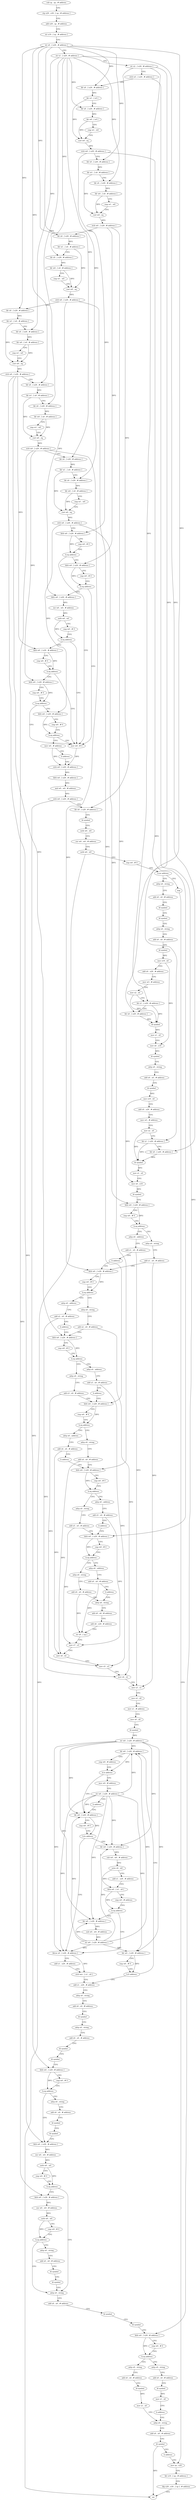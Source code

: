 digraph "func" {
"4362624" [label = "sub sp , sp , # address" ]
"4362628" [label = "stp x29 , x30 , [ sp , # address ]" ]
"4362632" [label = "add x29 , sp , # address" ]
"4362636" [label = "str x19 , [ sp , # address ]" ]
"4362640" [label = "str x0 , [ x29 , # address ]" ]
"4362644" [label = "str x1 , [ x29 , # address ]" ]
"4362648" [label = "str x2 , [ x29 , # address ]" ]
"4362652" [label = "strb w3 , [ x29 , # address ]" ]
"4362656" [label = "ldr x0 , [ x29 , # address ]" ]
"4362660" [label = "ldr w1 , [ x0 ]" ]
"4362664" [label = "ldr x0 , [ x29 , # address ]" ]
"4362668" [label = "ldr w0 , [ x0 ]" ]
"4362672" [label = "cmp w1 , w0" ]
"4362676" [label = "cset w0 , eq" ]
"4362680" [label = "strb w0 , [ x29 , # address ]" ]
"4362684" [label = "ldr x0 , [ x29 , # address ]" ]
"4362688" [label = "ldr w1 , [ x0 , # address ]" ]
"4362692" [label = "ldr x0 , [ x29 , # address ]" ]
"4362696" [label = "ldr w0 , [ x0 , # address ]" ]
"4362700" [label = "cmp w1 , w0" ]
"4362704" [label = "cset w0 , eq" ]
"4362708" [label = "strb w0 , [ x29 , # address ]" ]
"4362712" [label = "ldr x0 , [ x29 , # address ]" ]
"4362716" [label = "ldr w1 , [ x0 , # address ]" ]
"4362720" [label = "ldr x0 , [ x29 , # address ]" ]
"4362724" [label = "ldr w0 , [ x0 , # address ]" ]
"4362728" [label = "cmp w1 , w0" ]
"4362732" [label = "cset w0 , eq" ]
"4362736" [label = "strb w0 , [ x29 , # address ]" ]
"4362740" [label = "ldr x0 , [ x29 , # address ]" ]
"4362744" [label = "ldr w1 , [ x0 , # address ]" ]
"4362748" [label = "ldr x0 , [ x29 , # address ]" ]
"4362752" [label = "ldr w0 , [ x0 , # address ]" ]
"4362756" [label = "cmp w1 , w0" ]
"4362760" [label = "cset w0 , eq" ]
"4362764" [label = "strb w0 , [ x29 , # address ]" ]
"4362768" [label = "ldr x0 , [ x29 , # address ]" ]
"4362772" [label = "ldr w1 , [ x0 , # address ]" ]
"4362776" [label = "ldr x0 , [ x29 , # address ]" ]
"4362780" [label = "ldr w0 , [ x0 , # address ]" ]
"4362784" [label = "cmp w1 , w0" ]
"4362788" [label = "cset w0 , eq" ]
"4362792" [label = "strb w0 , [ x29 , # address ]" ]
"4362796" [label = "ldr x0 , [ x29 , # address ]" ]
"4362800" [label = "ldr w1 , [ x0 , # address ]" ]
"4362804" [label = "ldr x0 , [ x29 , # address ]" ]
"4362808" [label = "ldr w0 , [ x0 , # address ]" ]
"4362812" [label = "cmp w1 , w0" ]
"4362816" [label = "cset w0 , eq" ]
"4362820" [label = "strb w0 , [ x29 , # address ]" ]
"4362824" [label = "ldrb w0 , [ x29 , # address ]" ]
"4362828" [label = "cmp w0 , # 0" ]
"4362832" [label = "b.eq address" ]
"4362912" [label = "mov w0 , # 0" ]
"4362836" [label = "ldrb w0 , [ x29 , # address ]" ]
"4362916" [label = "strb w0 , [ x29 , # address ]" ]
"4362840" [label = "cmp w0 , # 0" ]
"4362844" [label = "b.eq address" ]
"4362848" [label = "ldrb w0 , [ x29 , # address ]" ]
"4363624" [label = "nop" ]
"4363628" [label = "mov sp , x29" ]
"4362960" [label = "adrp x0 , string" ]
"4362964" [label = "add x0 , x0 , # address" ]
"4362968" [label = "bl symbol" ]
"4362972" [label = "bl symbol" ]
"4362976" [label = "adrp x0 , string" ]
"4362980" [label = "add x0 , x0 , # address" ]
"4362984" [label = "bl symbol" ]
"4362988" [label = "mov x19 , x0" ]
"4362992" [label = "add x0 , x29 , # address" ]
"4362996" [label = "mov w3 , # address" ]
"4363000" [label = "mov x2 , x0" ]
"4363004" [label = "ldr x1 , [ x29 , # address ]" ]
"4363008" [label = "ldr x0 , [ x29 , # address ]" ]
"4363012" [label = "bl symbol" ]
"4363016" [label = "mov x1 , x0" ]
"4363020" [label = "mov x0 , x19" ]
"4363024" [label = "bl symbol" ]
"4363028" [label = "adrp x0 , string" ]
"4363032" [label = "add x0 , x0 , # address" ]
"4363036" [label = "bl symbol" ]
"4363040" [label = "mov x19 , x0" ]
"4363044" [label = "add x0 , x29 , # address" ]
"4363048" [label = "mov w3 , # address" ]
"4363052" [label = "mov x2 , x0" ]
"4363056" [label = "ldr x1 , [ x29 , # address ]" ]
"4363060" [label = "ldr x0 , [ x29 , # address ]" ]
"4363064" [label = "bl symbol" ]
"4363068" [label = "mov x1 , x0" ]
"4363072" [label = "mov x0 , x19" ]
"4363076" [label = "bl symbol" ]
"4363080" [label = "ldrb w0 , [ x29 , # address ]" ]
"4363084" [label = "cmp w0 , # 0" ]
"4363088" [label = "b.eq address" ]
"4363104" [label = "adrp x0 , string" ]
"4363092" [label = "adrp x0 , address" ]
"4362852" [label = "eor w0 , w0 , # address" ]
"4362856" [label = "uxtb w0 , w0" ]
"4362860" [label = "cmp w0 , # 0" ]
"4362864" [label = "b.eq address" ]
"4362868" [label = "ldrb w0 , [ x29 , # address ]" ]
"4363108" [label = "add x1 , x0 , # address" ]
"4363112" [label = "ldrb w0 , [ x29 , # address ]" ]
"4363096" [label = "add x1 , x0 , # address" ]
"4363100" [label = "b address" ]
"4362872" [label = "cmp w0 , # 0" ]
"4362876" [label = "b.eq address" ]
"4362880" [label = "ldrb w0 , [ x29 , # address ]" ]
"4363136" [label = "adrp x0 , string" ]
"4363140" [label = "add x2 , x0 , # address" ]
"4363144" [label = "ldrb w0 , [ x29 , # address ]" ]
"4363124" [label = "adrp x0 , address" ]
"4363128" [label = "add x2 , x0 , # address" ]
"4363132" [label = "b address" ]
"4363116" [label = "cmp w0 , # 0" ]
"4363120" [label = "b.eq address" ]
"4362884" [label = "cmp w0 , # 0" ]
"4362888" [label = "b.eq address" ]
"4362892" [label = "ldrb w0 , [ x29 , # address ]" ]
"4363168" [label = "adrp x0 , string" ]
"4363172" [label = "add x3 , x0 , # address" ]
"4363176" [label = "ldrb w0 , [ x29 , # address ]" ]
"4363156" [label = "adrp x0 , address" ]
"4363160" [label = "add x3 , x0 , # address" ]
"4363164" [label = "b address" ]
"4363148" [label = "cmp w0 , # 0" ]
"4363152" [label = "b.eq address" ]
"4362896" [label = "cmp w0 , # 0" ]
"4362900" [label = "b.eq address" ]
"4362904" [label = "mov w0 , # address" ]
"4363200" [label = "adrp x0 , string" ]
"4363204" [label = "add x4 , x0 , # address" ]
"4363208" [label = "ldrb w0 , [ x29 , # address ]" ]
"4363188" [label = "adrp x0 , address" ]
"4363192" [label = "add x4 , x0 , # address" ]
"4363196" [label = "b address" ]
"4363180" [label = "cmp w0 , # 0" ]
"4363184" [label = "b.eq address" ]
"4362908" [label = "b address" ]
"4363232" [label = "adrp x0 , string" ]
"4363236" [label = "add x5 , x0 , # address" ]
"4363240" [label = "ldrb w0 , [ x29 , # address ]" ]
"4363220" [label = "adrp x0 , address" ]
"4363224" [label = "add x5 , x0 , # address" ]
"4363228" [label = "b address" ]
"4363212" [label = "cmp w0 , # 0" ]
"4363216" [label = "b.eq address" ]
"4362920" [label = "ldrb w0 , [ x29 , # address ]" ]
"4362924" [label = "and w0 , w0 , # address" ]
"4362928" [label = "strb w0 , [ x29 , # address ]" ]
"4362932" [label = "ldr x0 , [ x29 , # address ]" ]
"4362936" [label = "bl symbol" ]
"4362940" [label = "uxtb w0 , w0" ]
"4362944" [label = "eor w0 , w0 , # address" ]
"4362948" [label = "uxtb w0 , w0" ]
"4362952" [label = "cmp w0 , # 0" ]
"4362956" [label = "b.ne address" ]
"4363264" [label = "adrp x0 , string" ]
"4363268" [label = "add x0 , x0 , # address" ]
"4363272" [label = "adrp x6 , string" ]
"4363252" [label = "adrp x0 , address" ]
"4363256" [label = "add x0 , x0 , # address" ]
"4363260" [label = "b address" ]
"4363244" [label = "cmp w0 , # 0" ]
"4363248" [label = "b.eq address" ]
"4363428" [label = "add x1 , x29 , # address" ]
"4363432" [label = "adrp x0 , string" ]
"4363436" [label = "add x0 , x0 , # address" ]
"4363440" [label = "bl symbol" ]
"4363444" [label = "adrp x0 , string" ]
"4363448" [label = "add x0 , x0 , # address" ]
"4363452" [label = "bl symbol" ]
"4363456" [label = "bl symbol" ]
"4363460" [label = "ldrb w0 , [ x29 , # address ]" ]
"4363464" [label = "cmp w0 , # 0" ]
"4363468" [label = "b.eq address" ]
"4363488" [label = "ldrb w0 , [ x29 , # address ]" ]
"4363472" [label = "adrp x0 , string" ]
"4363340" [label = "ldr w0 , [ x29 , # address ]" ]
"4363344" [label = "cmp w0 , # address" ]
"4363348" [label = "b.ls address" ]
"4363376" [label = "ldr w0 , [ x29 , # address ]" ]
"4363352" [label = "mov w0 , # address" ]
"4363276" [label = "add x9 , x6 , # address" ]
"4363280" [label = "add x8 , x29 , # address" ]
"4363284" [label = "str x0 , [ sp ]" ]
"4363288" [label = "mov x7 , x5" ]
"4363292" [label = "mov x6 , x4" ]
"4363296" [label = "mov x5 , x3" ]
"4363300" [label = "mov x4 , x2" ]
"4363304" [label = "mov x3 , x1" ]
"4363308" [label = "mov x2 , x9" ]
"4363312" [label = "mov x1 , # address" ]
"4363316" [label = "mov x0 , x8" ]
"4363320" [label = "bl symbol" ]
"4363324" [label = "str w0 , [ x29 , # address ]" ]
"4363328" [label = "ldr w0 , [ x29 , # address ]" ]
"4363332" [label = "cmp w0 , # 0" ]
"4363336" [label = "b.lt address" ]
"4363492" [label = "eor w0 , w0 , # address" ]
"4363496" [label = "uxtb w0 , w0" ]
"4363500" [label = "cmp w0 , # 0" ]
"4363504" [label = "b.eq address" ]
"4363544" [label = "adrp x0 , string" ]
"4363508" [label = "ldrb w0 , [ x29 , # address ]" ]
"4363476" [label = "add x0 , x0 , # address" ]
"4363480" [label = "bl symbol" ]
"4363484" [label = "bl symbol" ]
"4363380" [label = "cmp w0 , # 0" ]
"4363384" [label = "b.le address" ]
"4363416" [label = "ldrsw x0 , [ x29 , # address ]" ]
"4363388" [label = "ldr w0 , [ x29 , # address ]" ]
"4363356" [label = "str w0 , [ x29 , # address ]" ]
"4363360" [label = "b address" ]
"4363548" [label = "add x0 , x0 , # address" ]
"4363552" [label = "bl symbol" ]
"4363556" [label = "bl symbol" ]
"4363560" [label = "ldrb w0 , [ x29 , # address ]" ]
"4363564" [label = "cmp w0 , # 0" ]
"4363568" [label = "b.eq address" ]
"4363592" [label = "adrp x0 , string" ]
"4363572" [label = "adrp x0 , string" ]
"4363512" [label = "eor w0 , w0 , # address" ]
"4363516" [label = "uxtb w0 , w0" ]
"4363520" [label = "cmp w0 , # 0" ]
"4363524" [label = "b.eq address" ]
"4363528" [label = "adrp x0 , string" ]
"4363420" [label = "add x1 , x29 , # address" ]
"4363424" [label = "strb wzr , [ x1 , x0 ]" ]
"4363392" [label = "sub w0 , w0 , # address" ]
"4363396" [label = "sxtw x0 , w0" ]
"4363400" [label = "add x1 , x29 , # address" ]
"4363404" [label = "ldrb w0 , [ x1 , x0 ]" ]
"4363408" [label = "cmp w0 , # address" ]
"4363412" [label = "b.eq address" ]
"4363364" [label = "ldr w0 , [ x29 , # address ]" ]
"4363596" [label = "add x0 , x0 , # address" ]
"4363600" [label = "bl symbol" ]
"4363604" [label = "mov x1 , x0" ]
"4363608" [label = "adrp x0 , string" ]
"4363576" [label = "add x0 , x0 , # address" ]
"4363580" [label = "bl symbol" ]
"4363584" [label = "mov x1 , x0" ]
"4363588" [label = "b address" ]
"4363532" [label = "add x0 , x0 , # address" ]
"4363536" [label = "bl symbol" ]
"4363540" [label = "bl symbol" ]
"4363368" [label = "sub w0 , w0 , # address" ]
"4363372" [label = "str w0 , [ x29 , # address ]" ]
"4363632" [label = "ldr x19 , [ sp , # address ]" ]
"4363636" [label = "ldp x29 , x30 , [ sp ] , # address" ]
"4363640" [label = "ret" ]
"4363612" [label = "add x0 , x0 , # address" ]
"4363616" [label = "bl symbol" ]
"4363620" [label = "b address" ]
"4362624" -> "4362628" [ label = "CFG" ]
"4362628" -> "4362632" [ label = "CFG" ]
"4362632" -> "4362636" [ label = "CFG" ]
"4362636" -> "4362640" [ label = "CFG" ]
"4362640" -> "4362644" [ label = "CFG" ]
"4362640" -> "4362656" [ label = "DFG" ]
"4362640" -> "4362684" [ label = "DFG" ]
"4362640" -> "4362712" [ label = "DFG" ]
"4362640" -> "4362740" [ label = "DFG" ]
"4362640" -> "4362768" [ label = "DFG" ]
"4362640" -> "4362796" [ label = "DFG" ]
"4362640" -> "4363008" [ label = "DFG" ]
"4362644" -> "4362648" [ label = "CFG" ]
"4362644" -> "4362664" [ label = "DFG" ]
"4362644" -> "4362692" [ label = "DFG" ]
"4362644" -> "4362720" [ label = "DFG" ]
"4362644" -> "4362748" [ label = "DFG" ]
"4362644" -> "4362776" [ label = "DFG" ]
"4362644" -> "4362804" [ label = "DFG" ]
"4362644" -> "4363060" [ label = "DFG" ]
"4362648" -> "4362652" [ label = "CFG" ]
"4362648" -> "4362932" [ label = "DFG" ]
"4362648" -> "4363004" [ label = "DFG" ]
"4362648" -> "4363056" [ label = "DFG" ]
"4362652" -> "4362656" [ label = "CFG" ]
"4362652" -> "4363560" [ label = "DFG" ]
"4362656" -> "4362660" [ label = "DFG" ]
"4362660" -> "4362664" [ label = "CFG" ]
"4362660" -> "4362676" [ label = "DFG" ]
"4362664" -> "4362668" [ label = "DFG" ]
"4362668" -> "4362672" [ label = "CFG" ]
"4362668" -> "4362676" [ label = "DFG" ]
"4362672" -> "4362676" [ label = "CFG" ]
"4362676" -> "4362680" [ label = "DFG" ]
"4362680" -> "4362684" [ label = "CFG" ]
"4362680" -> "4362824" [ label = "DFG" ]
"4362680" -> "4363240" [ label = "DFG" ]
"4362684" -> "4362688" [ label = "DFG" ]
"4362688" -> "4362692" [ label = "CFG" ]
"4362688" -> "4362704" [ label = "DFG" ]
"4362692" -> "4362696" [ label = "DFG" ]
"4362696" -> "4362700" [ label = "CFG" ]
"4362696" -> "4362704" [ label = "DFG" ]
"4362700" -> "4362704" [ label = "CFG" ]
"4362704" -> "4362708" [ label = "DFG" ]
"4362708" -> "4362712" [ label = "CFG" ]
"4362708" -> "4362836" [ label = "DFG" ]
"4362708" -> "4363208" [ label = "DFG" ]
"4362712" -> "4362716" [ label = "DFG" ]
"4362716" -> "4362720" [ label = "CFG" ]
"4362716" -> "4362732" [ label = "DFG" ]
"4362720" -> "4362724" [ label = "DFG" ]
"4362724" -> "4362728" [ label = "CFG" ]
"4362724" -> "4362732" [ label = "DFG" ]
"4362728" -> "4362732" [ label = "CFG" ]
"4362732" -> "4362736" [ label = "DFG" ]
"4362736" -> "4362740" [ label = "CFG" ]
"4362736" -> "4362848" [ label = "DFG" ]
"4362736" -> "4363176" [ label = "DFG" ]
"4362740" -> "4362744" [ label = "DFG" ]
"4362744" -> "4362748" [ label = "CFG" ]
"4362744" -> "4362760" [ label = "DFG" ]
"4362748" -> "4362752" [ label = "DFG" ]
"4362752" -> "4362756" [ label = "CFG" ]
"4362752" -> "4362760" [ label = "DFG" ]
"4362756" -> "4362760" [ label = "CFG" ]
"4362760" -> "4362764" [ label = "DFG" ]
"4362764" -> "4362768" [ label = "CFG" ]
"4362764" -> "4362868" [ label = "DFG" ]
"4362764" -> "4363144" [ label = "DFG" ]
"4362764" -> "4363488" [ label = "DFG" ]
"4362768" -> "4362772" [ label = "DFG" ]
"4362772" -> "4362776" [ label = "CFG" ]
"4362772" -> "4362788" [ label = "DFG" ]
"4362776" -> "4362780" [ label = "DFG" ]
"4362780" -> "4362784" [ label = "CFG" ]
"4362780" -> "4362788" [ label = "DFG" ]
"4362784" -> "4362788" [ label = "CFG" ]
"4362788" -> "4362792" [ label = "DFG" ]
"4362792" -> "4362796" [ label = "CFG" ]
"4362792" -> "4362880" [ label = "DFG" ]
"4362792" -> "4363112" [ label = "DFG" ]
"4362792" -> "4363508" [ label = "DFG" ]
"4362796" -> "4362800" [ label = "DFG" ]
"4362800" -> "4362804" [ label = "CFG" ]
"4362800" -> "4362816" [ label = "DFG" ]
"4362804" -> "4362808" [ label = "DFG" ]
"4362808" -> "4362812" [ label = "CFG" ]
"4362808" -> "4362816" [ label = "DFG" ]
"4362812" -> "4362816" [ label = "CFG" ]
"4362816" -> "4362820" [ label = "DFG" ]
"4362820" -> "4362824" [ label = "CFG" ]
"4362820" -> "4363080" [ label = "DFG" ]
"4362820" -> "4362892" [ label = "DFG" ]
"4362824" -> "4362828" [ label = "CFG" ]
"4362824" -> "4362832" [ label = "DFG" ]
"4362828" -> "4362832" [ label = "CFG" ]
"4362832" -> "4362912" [ label = "CFG" ]
"4362832" -> "4362836" [ label = "CFG" ]
"4362912" -> "4362916" [ label = "DFG" ]
"4362836" -> "4362840" [ label = "CFG" ]
"4362836" -> "4362844" [ label = "DFG" ]
"4362916" -> "4362920" [ label = "DFG" ]
"4362840" -> "4362844" [ label = "CFG" ]
"4362844" -> "4362912" [ label = "CFG" ]
"4362844" -> "4362848" [ label = "CFG" ]
"4362848" -> "4362852" [ label = "DFG" ]
"4363624" -> "4363628" [ label = "CFG" ]
"4363628" -> "4363632" [ label = "CFG" ]
"4362960" -> "4362964" [ label = "CFG" ]
"4362964" -> "4362968" [ label = "CFG" ]
"4362968" -> "4362972" [ label = "CFG" ]
"4362972" -> "4362976" [ label = "CFG" ]
"4362976" -> "4362980" [ label = "CFG" ]
"4362980" -> "4362984" [ label = "CFG" ]
"4362984" -> "4362988" [ label = "DFG" ]
"4362988" -> "4362992" [ label = "CFG" ]
"4362988" -> "4363020" [ label = "DFG" ]
"4362992" -> "4362996" [ label = "CFG" ]
"4362996" -> "4363000" [ label = "CFG" ]
"4363000" -> "4363004" [ label = "CFG" ]
"4363000" -> "4363012" [ label = "DFG" ]
"4363004" -> "4363008" [ label = "CFG" ]
"4363004" -> "4363012" [ label = "DFG" ]
"4363008" -> "4363012" [ label = "DFG" ]
"4363012" -> "4363016" [ label = "DFG" ]
"4363016" -> "4363020" [ label = "CFG" ]
"4363020" -> "4363024" [ label = "DFG" ]
"4363024" -> "4363028" [ label = "CFG" ]
"4363028" -> "4363032" [ label = "CFG" ]
"4363032" -> "4363036" [ label = "CFG" ]
"4363036" -> "4363040" [ label = "DFG" ]
"4363040" -> "4363044" [ label = "CFG" ]
"4363040" -> "4363072" [ label = "DFG" ]
"4363044" -> "4363048" [ label = "CFG" ]
"4363048" -> "4363052" [ label = "CFG" ]
"4363052" -> "4363056" [ label = "CFG" ]
"4363052" -> "4363064" [ label = "DFG" ]
"4363056" -> "4363060" [ label = "CFG" ]
"4363056" -> "4363064" [ label = "DFG" ]
"4363060" -> "4363064" [ label = "DFG" ]
"4363064" -> "4363068" [ label = "DFG" ]
"4363068" -> "4363072" [ label = "CFG" ]
"4363072" -> "4363076" [ label = "DFG" ]
"4363076" -> "4363080" [ label = "CFG" ]
"4363080" -> "4363084" [ label = "CFG" ]
"4363080" -> "4363088" [ label = "DFG" ]
"4363084" -> "4363088" [ label = "CFG" ]
"4363088" -> "4363104" [ label = "CFG" ]
"4363088" -> "4363092" [ label = "CFG" ]
"4363104" -> "4363108" [ label = "CFG" ]
"4363092" -> "4363096" [ label = "CFG" ]
"4362852" -> "4362856" [ label = "DFG" ]
"4362856" -> "4362860" [ label = "CFG" ]
"4362856" -> "4362864" [ label = "DFG" ]
"4362860" -> "4362864" [ label = "CFG" ]
"4362864" -> "4362912" [ label = "CFG" ]
"4362864" -> "4362868" [ label = "CFG" ]
"4362868" -> "4362872" [ label = "CFG" ]
"4362868" -> "4362876" [ label = "DFG" ]
"4363108" -> "4363112" [ label = "CFG" ]
"4363108" -> "4363304" [ label = "DFG" ]
"4363112" -> "4363116" [ label = "CFG" ]
"4363112" -> "4363120" [ label = "DFG" ]
"4363096" -> "4363100" [ label = "CFG" ]
"4363096" -> "4363304" [ label = "DFG" ]
"4363100" -> "4363112" [ label = "CFG" ]
"4362872" -> "4362876" [ label = "CFG" ]
"4362876" -> "4362912" [ label = "CFG" ]
"4362876" -> "4362880" [ label = "CFG" ]
"4362880" -> "4362884" [ label = "CFG" ]
"4362880" -> "4362888" [ label = "DFG" ]
"4363136" -> "4363140" [ label = "CFG" ]
"4363140" -> "4363144" [ label = "CFG" ]
"4363140" -> "4363300" [ label = "DFG" ]
"4363144" -> "4363148" [ label = "CFG" ]
"4363144" -> "4363152" [ label = "DFG" ]
"4363124" -> "4363128" [ label = "CFG" ]
"4363128" -> "4363132" [ label = "CFG" ]
"4363128" -> "4363300" [ label = "DFG" ]
"4363132" -> "4363144" [ label = "CFG" ]
"4363116" -> "4363120" [ label = "CFG" ]
"4363120" -> "4363136" [ label = "CFG" ]
"4363120" -> "4363124" [ label = "CFG" ]
"4362884" -> "4362888" [ label = "CFG" ]
"4362888" -> "4362912" [ label = "CFG" ]
"4362888" -> "4362892" [ label = "CFG" ]
"4362892" -> "4362896" [ label = "CFG" ]
"4362892" -> "4362900" [ label = "DFG" ]
"4363168" -> "4363172" [ label = "CFG" ]
"4363172" -> "4363176" [ label = "CFG" ]
"4363172" -> "4363296" [ label = "DFG" ]
"4363176" -> "4363180" [ label = "CFG" ]
"4363176" -> "4363184" [ label = "DFG" ]
"4363156" -> "4363160" [ label = "CFG" ]
"4363160" -> "4363164" [ label = "CFG" ]
"4363160" -> "4363296" [ label = "DFG" ]
"4363164" -> "4363176" [ label = "CFG" ]
"4363148" -> "4363152" [ label = "CFG" ]
"4363152" -> "4363168" [ label = "CFG" ]
"4363152" -> "4363156" [ label = "CFG" ]
"4362896" -> "4362900" [ label = "CFG" ]
"4362900" -> "4362912" [ label = "CFG" ]
"4362900" -> "4362904" [ label = "CFG" ]
"4362904" -> "4362908" [ label = "CFG" ]
"4362904" -> "4362916" [ label = "DFG" ]
"4363200" -> "4363204" [ label = "CFG" ]
"4363204" -> "4363208" [ label = "CFG" ]
"4363204" -> "4363292" [ label = "DFG" ]
"4363208" -> "4363212" [ label = "CFG" ]
"4363208" -> "4363216" [ label = "DFG" ]
"4363188" -> "4363192" [ label = "CFG" ]
"4363192" -> "4363196" [ label = "CFG" ]
"4363192" -> "4363292" [ label = "DFG" ]
"4363196" -> "4363208" [ label = "CFG" ]
"4363180" -> "4363184" [ label = "CFG" ]
"4363184" -> "4363200" [ label = "CFG" ]
"4363184" -> "4363188" [ label = "CFG" ]
"4362908" -> "4362916" [ label = "CFG" ]
"4363232" -> "4363236" [ label = "CFG" ]
"4363236" -> "4363240" [ label = "CFG" ]
"4363236" -> "4363288" [ label = "DFG" ]
"4363240" -> "4363244" [ label = "CFG" ]
"4363240" -> "4363248" [ label = "DFG" ]
"4363220" -> "4363224" [ label = "CFG" ]
"4363224" -> "4363228" [ label = "CFG" ]
"4363224" -> "4363288" [ label = "DFG" ]
"4363228" -> "4363240" [ label = "CFG" ]
"4363212" -> "4363216" [ label = "CFG" ]
"4363216" -> "4363232" [ label = "CFG" ]
"4363216" -> "4363220" [ label = "CFG" ]
"4362920" -> "4362924" [ label = "DFG" ]
"4362924" -> "4362928" [ label = "DFG" ]
"4362928" -> "4362932" [ label = "CFG" ]
"4362928" -> "4363460" [ label = "DFG" ]
"4362932" -> "4362936" [ label = "CFG" ]
"4362936" -> "4362940" [ label = "CFG" ]
"4362940" -> "4362944" [ label = "CFG" ]
"4362944" -> "4362948" [ label = "CFG" ]
"4362948" -> "4362952" [ label = "CFG" ]
"4362948" -> "4363640" [ label = "DFG" ]
"4362952" -> "4362956" [ label = "CFG" ]
"4362956" -> "4363624" [ label = "CFG" ]
"4362956" -> "4362960" [ label = "CFG" ]
"4363264" -> "4363268" [ label = "CFG" ]
"4363268" -> "4363272" [ label = "CFG" ]
"4363268" -> "4363284" [ label = "DFG" ]
"4363272" -> "4363276" [ label = "CFG" ]
"4363252" -> "4363256" [ label = "CFG" ]
"4363256" -> "4363260" [ label = "CFG" ]
"4363256" -> "4363284" [ label = "DFG" ]
"4363260" -> "4363272" [ label = "CFG" ]
"4363244" -> "4363248" [ label = "CFG" ]
"4363248" -> "4363264" [ label = "CFG" ]
"4363248" -> "4363252" [ label = "CFG" ]
"4363428" -> "4363432" [ label = "CFG" ]
"4363432" -> "4363436" [ label = "CFG" ]
"4363436" -> "4363440" [ label = "CFG" ]
"4363440" -> "4363444" [ label = "CFG" ]
"4363444" -> "4363448" [ label = "CFG" ]
"4363448" -> "4363452" [ label = "CFG" ]
"4363452" -> "4363456" [ label = "CFG" ]
"4363456" -> "4363460" [ label = "CFG" ]
"4363460" -> "4363464" [ label = "CFG" ]
"4363460" -> "4363468" [ label = "DFG" ]
"4363464" -> "4363468" [ label = "CFG" ]
"4363468" -> "4363488" [ label = "CFG" ]
"4363468" -> "4363472" [ label = "CFG" ]
"4363488" -> "4363492" [ label = "DFG" ]
"4363472" -> "4363476" [ label = "CFG" ]
"4363340" -> "4363344" [ label = "CFG" ]
"4363340" -> "4363348" [ label = "DFG" ]
"4363344" -> "4363348" [ label = "CFG" ]
"4363348" -> "4363376" [ label = "CFG" ]
"4363348" -> "4363352" [ label = "CFG" ]
"4363376" -> "4363380" [ label = "CFG" ]
"4363376" -> "4363384" [ label = "DFG" ]
"4363352" -> "4363356" [ label = "CFG" ]
"4363276" -> "4363280" [ label = "CFG" ]
"4363280" -> "4363284" [ label = "CFG" ]
"4363284" -> "4363288" [ label = "CFG" ]
"4363288" -> "4363292" [ label = "CFG" ]
"4363292" -> "4363296" [ label = "CFG" ]
"4363296" -> "4363300" [ label = "CFG" ]
"4363300" -> "4363304" [ label = "CFG" ]
"4363304" -> "4363308" [ label = "CFG" ]
"4363308" -> "4363312" [ label = "CFG" ]
"4363312" -> "4363316" [ label = "CFG" ]
"4363316" -> "4363320" [ label = "CFG" ]
"4363320" -> "4363324" [ label = "DFG" ]
"4363324" -> "4363328" [ label = "DFG" ]
"4363324" -> "4363340" [ label = "DFG" ]
"4363324" -> "4363376" [ label = "DFG" ]
"4363324" -> "4363416" [ label = "DFG" ]
"4363324" -> "4363388" [ label = "DFG" ]
"4363324" -> "4363364" [ label = "DFG" ]
"4363328" -> "4363332" [ label = "CFG" ]
"4363328" -> "4363336" [ label = "DFG" ]
"4363332" -> "4363336" [ label = "CFG" ]
"4363336" -> "4363428" [ label = "CFG" ]
"4363336" -> "4363340" [ label = "CFG" ]
"4363492" -> "4363496" [ label = "DFG" ]
"4363496" -> "4363500" [ label = "CFG" ]
"4363496" -> "4363504" [ label = "DFG" ]
"4363500" -> "4363504" [ label = "CFG" ]
"4363504" -> "4363544" [ label = "CFG" ]
"4363504" -> "4363508" [ label = "CFG" ]
"4363544" -> "4363548" [ label = "CFG" ]
"4363508" -> "4363512" [ label = "DFG" ]
"4363476" -> "4363480" [ label = "CFG" ]
"4363480" -> "4363484" [ label = "CFG" ]
"4363484" -> "4363488" [ label = "CFG" ]
"4363380" -> "4363384" [ label = "CFG" ]
"4363384" -> "4363416" [ label = "CFG" ]
"4363384" -> "4363388" [ label = "CFG" ]
"4363416" -> "4363420" [ label = "CFG" ]
"4363416" -> "4363424" [ label = "DFG" ]
"4363388" -> "4363392" [ label = "DFG" ]
"4363356" -> "4363360" [ label = "CFG" ]
"4363356" -> "4363328" [ label = "DFG" ]
"4363356" -> "4363340" [ label = "DFG" ]
"4363356" -> "4363376" [ label = "DFG" ]
"4363356" -> "4363416" [ label = "DFG" ]
"4363356" -> "4363388" [ label = "DFG" ]
"4363356" -> "4363364" [ label = "DFG" ]
"4363360" -> "4363376" [ label = "CFG" ]
"4363548" -> "4363552" [ label = "CFG" ]
"4363552" -> "4363556" [ label = "CFG" ]
"4363556" -> "4363560" [ label = "CFG" ]
"4363560" -> "4363564" [ label = "CFG" ]
"4363560" -> "4363568" [ label = "DFG" ]
"4363564" -> "4363568" [ label = "CFG" ]
"4363568" -> "4363592" [ label = "CFG" ]
"4363568" -> "4363572" [ label = "CFG" ]
"4363592" -> "4363596" [ label = "CFG" ]
"4363572" -> "4363576" [ label = "CFG" ]
"4363512" -> "4363516" [ label = "DFG" ]
"4363516" -> "4363520" [ label = "CFG" ]
"4363516" -> "4363524" [ label = "DFG" ]
"4363520" -> "4363524" [ label = "CFG" ]
"4363524" -> "4363544" [ label = "CFG" ]
"4363524" -> "4363528" [ label = "CFG" ]
"4363528" -> "4363532" [ label = "CFG" ]
"4363420" -> "4363424" [ label = "CFG" ]
"4363424" -> "4363428" [ label = "CFG" ]
"4363392" -> "4363396" [ label = "DFG" ]
"4363396" -> "4363400" [ label = "CFG" ]
"4363396" -> "4363404" [ label = "DFG" ]
"4363400" -> "4363404" [ label = "CFG" ]
"4363404" -> "4363408" [ label = "CFG" ]
"4363404" -> "4363412" [ label = "DFG" ]
"4363408" -> "4363412" [ label = "CFG" ]
"4363412" -> "4363364" [ label = "CFG" ]
"4363412" -> "4363416" [ label = "CFG" ]
"4363364" -> "4363368" [ label = "DFG" ]
"4363596" -> "4363600" [ label = "CFG" ]
"4363600" -> "4363604" [ label = "DFG" ]
"4363604" -> "4363608" [ label = "CFG" ]
"4363608" -> "4363612" [ label = "CFG" ]
"4363576" -> "4363580" [ label = "CFG" ]
"4363580" -> "4363584" [ label = "DFG" ]
"4363584" -> "4363588" [ label = "CFG" ]
"4363588" -> "4363608" [ label = "CFG" ]
"4363532" -> "4363536" [ label = "CFG" ]
"4363536" -> "4363540" [ label = "CFG" ]
"4363540" -> "4363544" [ label = "CFG" ]
"4363368" -> "4363372" [ label = "DFG" ]
"4363372" -> "4363376" [ label = "DFG" ]
"4363372" -> "4363328" [ label = "DFG" ]
"4363372" -> "4363340" [ label = "DFG" ]
"4363372" -> "4363416" [ label = "DFG" ]
"4363372" -> "4363388" [ label = "DFG" ]
"4363372" -> "4363364" [ label = "DFG" ]
"4363632" -> "4363636" [ label = "CFG" ]
"4363636" -> "4363640" [ label = "CFG" ]
"4363612" -> "4363616" [ label = "CFG" ]
"4363616" -> "4363620" [ label = "CFG" ]
"4363616" -> "4363640" [ label = "DFG" ]
"4363620" -> "4363628" [ label = "CFG" ]
}
